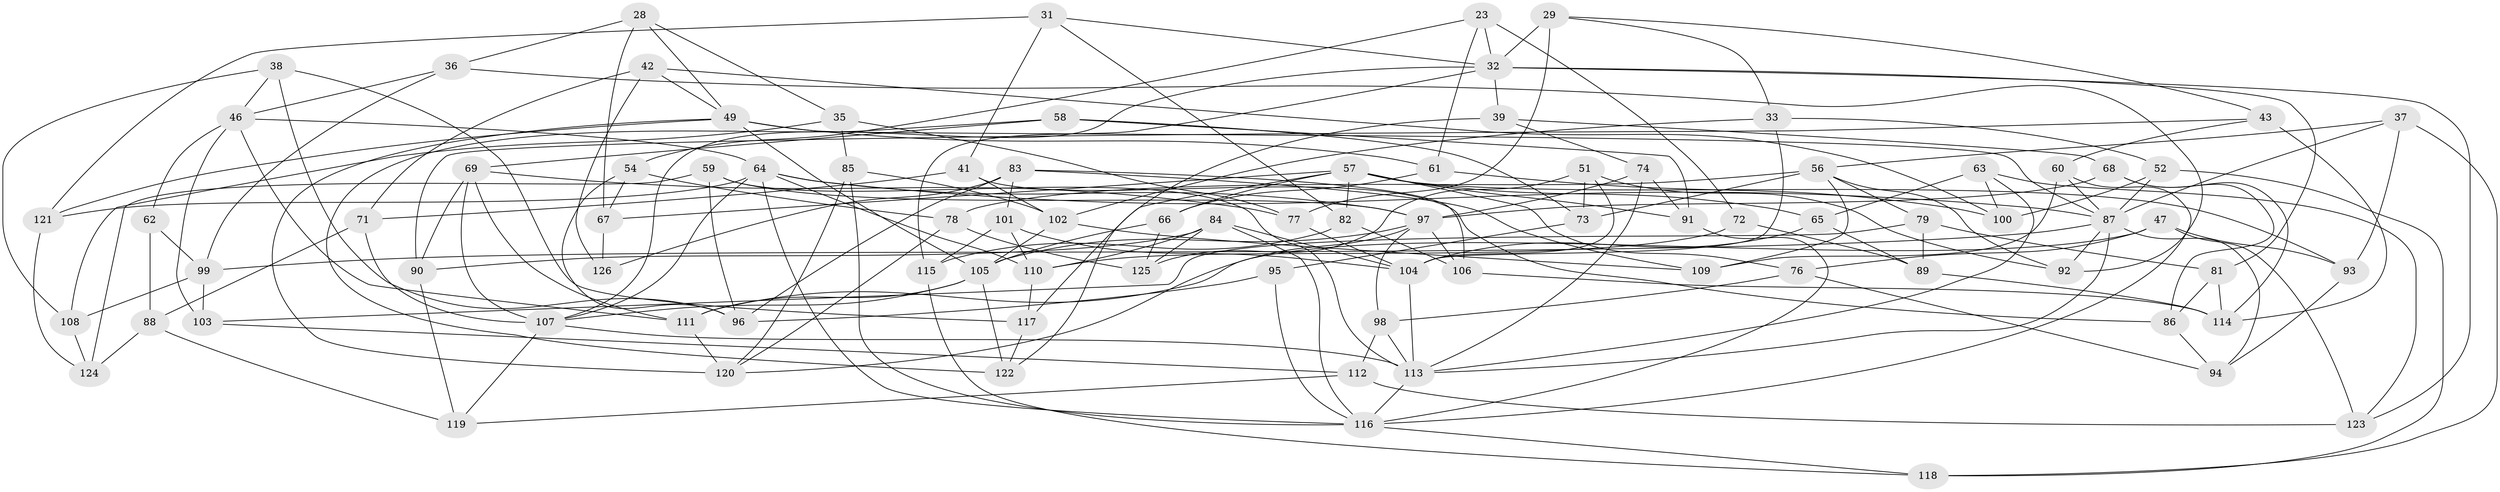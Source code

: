 // original degree distribution, {4: 1.0}
// Generated by graph-tools (version 1.1) at 2025/04/03/04/25 22:04:02]
// undirected, 88 vertices, 201 edges
graph export_dot {
graph [start="1"]
  node [color=gray90,style=filled];
  23;
  28;
  29;
  31;
  32 [super="+16"];
  33;
  35;
  36;
  37;
  38;
  39;
  41;
  42;
  43;
  46 [super="+21"];
  47;
  49 [super="+7+17"];
  51;
  52;
  54;
  56 [super="+22"];
  57 [super="+6+45"];
  58;
  59;
  60;
  61;
  62;
  63;
  64 [super="+4+14"];
  65;
  66;
  67;
  68;
  69 [super="+24"];
  71;
  72;
  73;
  74;
  76;
  77;
  78;
  79;
  81;
  82;
  83 [super="+27"];
  84 [super="+18"];
  85;
  86;
  87 [super="+48+80"];
  88;
  89 [super="+12"];
  90;
  91;
  92 [super="+70"];
  93;
  94;
  95;
  96 [super="+55"];
  97 [super="+25"];
  98;
  99 [super="+34"];
  100;
  101;
  102 [super="+20"];
  103;
  104 [super="+5+15"];
  105 [super="+1+10"];
  106;
  107 [super="+11+53"];
  108;
  109;
  110 [super="+75"];
  111 [super="+30"];
  112;
  113 [super="+8+44"];
  114 [super="+40"];
  115;
  116 [super="+50"];
  117;
  118;
  119;
  120 [super="+19"];
  121;
  122;
  123;
  124;
  125;
  126;
  23 -- 72;
  23 -- 61;
  23 -- 54;
  23 -- 32;
  28 -- 36;
  28 -- 35;
  28 -- 67;
  28 -- 49;
  29 -- 77;
  29 -- 43;
  29 -- 33;
  29 -- 32;
  31 -- 121;
  31 -- 41;
  31 -- 82;
  31 -- 32;
  32 -- 123;
  32 -- 115;
  32 -- 81;
  32 -- 39;
  32 -- 107;
  33 -- 52;
  33 -- 102;
  33 -- 104;
  35 -- 77;
  35 -- 108;
  35 -- 85;
  36 -- 92;
  36 -- 46;
  36 -- 99;
  37 -- 56;
  37 -- 118;
  37 -- 87;
  37 -- 93;
  38 -- 46;
  38 -- 117;
  38 -- 96;
  38 -- 108;
  39 -- 74;
  39 -- 122;
  39 -- 68;
  41 -- 86;
  41 -- 71;
  41 -- 102;
  42 -- 71;
  42 -- 49;
  42 -- 100;
  42 -- 126;
  43 -- 60;
  43 -- 114;
  43 -- 90;
  46 -- 64;
  46 -- 62;
  46 -- 111;
  46 -- 103;
  47 -- 111;
  47 -- 93;
  47 -- 123;
  47 -- 76;
  49 -- 121;
  49 -- 105;
  49 -- 61;
  49 -- 87 [weight=2];
  49 -- 120;
  51 -- 125;
  51 -- 73;
  51 -- 92;
  51 -- 104;
  52 -- 118;
  52 -- 100;
  52 -- 87;
  54 -- 96;
  54 -- 78;
  54 -- 67;
  56 -- 78;
  56 -- 92;
  56 -- 73;
  56 -- 109;
  56 -- 79;
  57 -- 93;
  57 -- 117;
  57 -- 91;
  57 -- 82;
  57 -- 76;
  57 -- 65;
  57 -- 66;
  57 -- 67;
  58 -- 91;
  58 -- 73;
  58 -- 122;
  58 -- 69;
  59 -- 124;
  59 -- 113;
  59 -- 97;
  59 -- 96;
  60 -- 109;
  60 -- 116;
  60 -- 87;
  61 -- 66;
  61 -- 100;
  62 -- 88;
  62 -- 99 [weight=2];
  63 -- 65;
  63 -- 100;
  63 -- 123;
  63 -- 113;
  64 -- 121;
  64 -- 116;
  64 -- 97;
  64 -- 110 [weight=2];
  64 -- 107;
  64 -- 87;
  65 -- 104;
  65 -- 89;
  66 -- 125;
  66 -- 105;
  67 -- 126;
  68 -- 114;
  68 -- 86;
  68 -- 97;
  69 -- 77;
  69 -- 90;
  69 -- 107 [weight=2];
  69 -- 111;
  71 -- 88;
  71 -- 107;
  72 -- 89 [weight=2];
  72 -- 110;
  73 -- 95;
  74 -- 91;
  74 -- 113;
  74 -- 97;
  76 -- 98;
  76 -- 94;
  77 -- 104;
  78 -- 120;
  78 -- 125;
  79 -- 89;
  79 -- 81;
  79 -- 103;
  81 -- 86;
  81 -- 114;
  82 -- 115;
  82 -- 106;
  83 -- 101;
  83 -- 126 [weight=2];
  83 -- 106;
  83 -- 109;
  83 -- 96;
  84 -- 90;
  84 -- 104 [weight=2];
  84 -- 125;
  84 -- 110;
  84 -- 116;
  85 -- 120;
  85 -- 102;
  85 -- 116;
  86 -- 94;
  87 -- 94;
  87 -- 92 [weight=3];
  87 -- 113;
  87 -- 99;
  88 -- 119;
  88 -- 124;
  89 -- 114 [weight=2];
  90 -- 119;
  91 -- 116;
  93 -- 94;
  95 -- 96 [weight=2];
  95 -- 116;
  97 -- 98;
  97 -- 106;
  97 -- 105;
  97 -- 120;
  98 -- 112;
  98 -- 113;
  99 -- 103;
  99 -- 108;
  101 -- 104;
  101 -- 115;
  101 -- 110;
  102 -- 105 [weight=2];
  102 -- 109;
  103 -- 112;
  104 -- 113;
  105 -- 122;
  105 -- 107;
  105 -- 111;
  106 -- 114;
  107 -- 119;
  107 -- 113;
  108 -- 124;
  110 -- 117;
  111 -- 120 [weight=2];
  112 -- 123;
  112 -- 119;
  113 -- 116;
  115 -- 118;
  116 -- 118;
  117 -- 122;
  121 -- 124;
}
